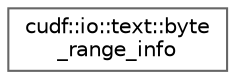 digraph "类继承关系图"
{
 // LATEX_PDF_SIZE
  bgcolor="transparent";
  edge [fontname=Helvetica,fontsize=10,labelfontname=Helvetica,labelfontsize=10];
  node [fontname=Helvetica,fontsize=10,shape=box,height=0.2,width=0.4];
  rankdir="LR";
  Node0 [id="Node000000",label="cudf::io::text::byte\l_range_info",height=0.2,width=0.4,color="grey40", fillcolor="white", style="filled",URL="$classcudf_1_1io_1_1text_1_1byte__range__info.html",tooltip="stores offset and size used to indicate a byte range"];
}
